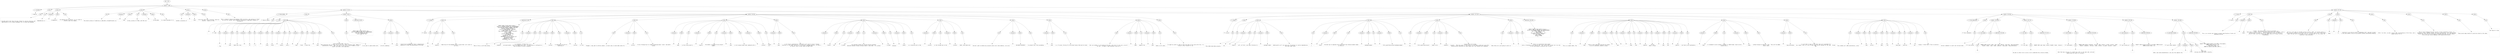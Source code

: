 digraph lpegNode {

node [fontname=Helvetica]
edge [style=dashed]

doc_0 [label="doc - 241"]


doc_0 -> { section_1}
{rank=same; section_1}

section_1 [label="section: 1-206"]


// END RANK doc_0

section_1 -> { header_2 prose_3 prose_4 prose_5 prose_6 prose_7 section_8 section_9}
{rank=same; header_2 prose_3 prose_4 prose_5 prose_6 prose_7 section_8 section_9}

header_2 [label="1 : Compiler"]

prose_3 [label="prose"]

prose_4 [label="prose"]

prose_5 [label="prose"]

prose_6 [label="prose"]

prose_7 [label="prose"]

section_8 [label="section: 21-153"]

section_9 [label="section: 207-241"]


// END RANK section_1

header_2 -> leaf_10
leaf_10  [color=Gray,shape=rectangle,fontname=Inconsolata,label="* Compiler"]
// END RANK header_2

prose_3 -> { raw_11}
{rank=same; raw_11}

raw_11 [label="raw"]


// END RANK prose_3

raw_11 -> leaf_12
leaf_12  [color=Gray,shape=rectangle,fontname=Inconsolata,label="


I decided awhile back that the best format for storing libraries and
applications is as a SQLite database full of blobs and metadata.
"]
// END RANK raw_11

prose_4 -> { raw_13 prespace_14 literal_15 raw_16}
{rank=same; raw_13 prespace_14 literal_15 raw_16}

raw_13 [label="raw"]

prespace_14 [label="prespace"]

literal_15 [label="literal"]

raw_16 [label="raw"]


// END RANK prose_4

raw_13 -> leaf_17
leaf_17  [color=Gray,shape=rectangle,fontname=Inconsolata,label="
Dependencies in"]
// END RANK raw_13

prespace_14 -> leaf_18
leaf_18  [color=Gray,shape=rectangle,fontname=Inconsolata,label=" "]
// END RANK prespace_14

literal_15 -> leaf_19
leaf_19  [color=Gray,shape=rectangle,fontname=Inconsolata,label="bridgetools"]
// END RANK literal_15

raw_16 -> leaf_20
leaf_20  [color=Gray,shape=rectangle,fontname=Inconsolata,label=" are getting out of control, so it's time to
actually make this happen.
"]
// END RANK raw_16

prose_5 -> { raw_21 prespace_22 literal_23 raw_24 prespace_25 literal_26 raw_27}
{rank=same; raw_21 prespace_22 literal_23 raw_24 prespace_25 literal_26 raw_27}

raw_21 [label="raw"]

prespace_22 [label="prespace"]

literal_23 [label="literal"]

raw_24 [label="raw"]

prespace_25 [label="prespace"]

literal_26 [label="literal"]

raw_27 [label="raw"]


// END RANK prose_5

raw_21 -> leaf_28
leaf_28  [color=Gray,shape=rectangle,fontname=Inconsolata,label="
The actual process of compiling is admirably straightforward; we"]
// END RANK raw_21

prespace_22 -> leaf_29
leaf_29  [color=Gray,shape=rectangle,fontname=Inconsolata,label=" "]
// END RANK prespace_22

literal_23 -> leaf_30
leaf_30  [color=Gray,shape=rectangle,fontname=Inconsolata,label="load"]
// END RANK literal_23

raw_24 -> leaf_31
leaf_31  [color=Gray,shape=rectangle,fontname=Inconsolata,label=" a
string, giving it a name, and then use"]
// END RANK raw_24

prespace_25 -> leaf_32
leaf_32  [color=Gray,shape=rectangle,fontname=Inconsolata,label=" "]
// END RANK prespace_25

literal_26 -> leaf_33
leaf_33  [color=Gray,shape=rectangle,fontname=Inconsolata,label="string.dump"]
// END RANK literal_26

raw_27 -> leaf_34
leaf_34  [color=Gray,shape=rectangle,fontname=Inconsolata,label=" to create bytecode of it.
"]
// END RANK raw_27

prose_6 -> { raw_35 prespace_36 literal_37 raw_38}
{rank=same; raw_35 prespace_36 literal_37 raw_38}

raw_35 [label="raw"]

prespace_36 [label="prespace"]

literal_37 [label="literal"]

raw_38 [label="raw"]


// END RANK prose_6

raw_35 -> leaf_39
leaf_39  [color=Gray,shape=rectangle,fontname=Inconsolata,label="
Another invocation of"]
// END RANK raw_35

prespace_36 -> leaf_40
leaf_40  [color=Gray,shape=rectangle,fontname=Inconsolata,label=" "]
// END RANK prespace_36

literal_37 -> leaf_41
leaf_41  [color=Gray,shape=rectangle,fontname=Inconsolata,label="load"]
// END RANK literal_37

raw_38 -> leaf_42
leaf_42  [color=Gray,shape=rectangle,fontname=Inconsolata,label=" turns this back into a function, which we
execute.  Simple as that.
"]
// END RANK raw_38

prose_7 -> { raw_43}
{rank=same; raw_43}

raw_43 [label="raw"]


// END RANK prose_7

raw_43 -> leaf_44
leaf_44  [color=Gray,shape=rectangle,fontname=Inconsolata,label="
Here I intend to design the database table structure, and continue to flesh
out the full system, while hopefully avoiding my lamentable tendency to
overspecify.

"]
// END RANK raw_43

section_8 -> { header_45 prose_46 section_47 section_48 section_49 section_50}
{rank=same; header_45 prose_46 section_47 section_48 section_49 section_50}

header_45 [label="2 : SQLite tables"]

prose_46 [label="prose"]

section_47 [label="section: 24-45"]

section_48 [label="section: 46-106"]

section_49 [label="section: 107-153"]

section_50 [label="section: 154-194"]


// END RANK section_8

header_45 -> leaf_51
leaf_51  [color=Gray,shape=rectangle,fontname=Inconsolata,label="** SQLite tables"]
// END RANK header_45

prose_46 -> { raw_52}
{rank=same; raw_52}

raw_52 [label="raw"]


// END RANK prose_46

raw_52 -> leaf_53
leaf_53  [color=Gray,shape=rectangle,fontname=Inconsolata,label="

"]
// END RANK raw_52

section_47 -> { header_54 prose_55 prose_56 codeblock_57 prose_58}
{rank=same; header_54 prose_55 prose_56 codeblock_57 prose_58}

header_54 [label="3 : code"]

prose_55 [label="prose"]

prose_56 [label="prose"]

codeblock_57 [label="code block 34-40"]

prose_58 [label="prose"]


// END RANK section_47

header_54 -> leaf_59
leaf_59  [color=Gray,shape=rectangle,fontname=Inconsolata,label="*** code"]
// END RANK header_54

prose_55 -> { raw_60 prespace_61 literal_62 raw_63 prespace_64 literal_65 raw_66 prespace_67 literal_68 raw_69 prespace_70 literal_71 raw_72 prespace_73 literal_74 raw_75 prespace_76 literal_77 raw_78}
{rank=same; raw_60 prespace_61 literal_62 raw_63 prespace_64 literal_65 raw_66 prespace_67 literal_68 raw_69 prespace_70 literal_71 raw_72 prespace_73 literal_74 raw_75 prespace_76 literal_77 raw_78}

raw_60 [label="raw"]

prespace_61 [label="prespace"]

literal_62 [label="literal"]

raw_63 [label="raw"]

prespace_64 [label="prespace"]

literal_65 [label="literal"]

raw_66 [label="raw"]

prespace_67 [label="prespace"]

literal_68 [label="literal"]

raw_69 [label="raw"]

prespace_70 [label="prespace"]

literal_71 [label="literal"]

raw_72 [label="raw"]

prespace_73 [label="prespace"]

literal_74 [label="literal"]

raw_75 [label="raw"]

prespace_76 [label="prespace"]

literal_77 [label="literal"]

raw_78 [label="raw"]


// END RANK prose_55

raw_60 -> leaf_79
leaf_79  [color=Gray,shape=rectangle,fontname=Inconsolata,label="

  The"]
// END RANK raw_60

prespace_61 -> leaf_80
leaf_80  [color=Gray,shape=rectangle,fontname=Inconsolata,label=" "]
// END RANK prespace_61

literal_62 -> leaf_81
leaf_81  [color=Gray,shape=rectangle,fontname=Inconsolata,label="code"]
// END RANK literal_62

raw_63 -> leaf_82
leaf_82  [color=Gray,shape=rectangle,fontname=Inconsolata,label=" table has a key"]
// END RANK raw_63

prespace_64 -> leaf_83
leaf_83  [color=Gray,shape=rectangle,fontname=Inconsolata,label=" "]
// END RANK prespace_64

literal_65 -> leaf_84
leaf_84  [color=Gray,shape=rectangle,fontname=Inconsolata,label="id"]
// END RANK literal_65

raw_66 -> leaf_85
leaf_85  [color=Gray,shape=rectangle,fontname=Inconsolata,label=", a"]
// END RANK raw_66

prespace_67 -> leaf_86
leaf_86  [color=Gray,shape=rectangle,fontname=Inconsolata,label=" "]
// END RANK prespace_67

literal_68 -> leaf_87
leaf_87  [color=Gray,shape=rectangle,fontname=Inconsolata,label="blob"]
// END RANK literal_68

raw_69 -> leaf_88
leaf_88  [color=Gray,shape=rectangle,fontname=Inconsolata,label=" field"]
// END RANK raw_69

prespace_70 -> leaf_89
leaf_89  [color=Gray,shape=rectangle,fontname=Inconsolata,label=" "]
// END RANK prespace_70

literal_71 -> leaf_90
leaf_90  [color=Gray,shape=rectangle,fontname=Inconsolata,label="binary"]
// END RANK literal_71

raw_72 -> leaf_91
leaf_91  [color=Gray,shape=rectangle,fontname=Inconsolata,label=", and a"]
// END RANK raw_72

prespace_73 -> leaf_92
leaf_92  [color=Gray,shape=rectangle,fontname=Inconsolata,label=""]
// END RANK prespace_73

literal_74 -> leaf_93
leaf_93  [color=Gray,shape=rectangle,fontname=Inconsolata,label="hash"]
// END RANK literal_74

raw_75 -> leaf_94
leaf_94  [color=Gray,shape=rectangle,fontname=Inconsolata,label=" field.  I think the"]
// END RANK raw_75

prespace_76 -> leaf_95
leaf_95  [color=Gray,shape=rectangle,fontname=Inconsolata,label=" "]
// END RANK prespace_76

literal_77 -> leaf_96
leaf_96  [color=Gray,shape=rectangle,fontname=Inconsolata,label="hash"]
// END RANK literal_77

raw_78 -> leaf_97
leaf_97  [color=Gray,shape=rectangle,fontname=Inconsolata,label=" field should be SHA3, just as a
best-practices sort of thing. As it turns out, after running a test, SHA512 is
substantially faster.  Now, this may or may not be true of SHA512 in pure
LuaJIT, but that's less important.
"]
// END RANK raw_78

prose_56 -> { raw_98}
{rank=same; raw_98}

raw_98 [label="raw"]


// END RANK prose_56

raw_98 -> leaf_99
leaf_99  [color=Gray,shape=rectangle,fontname=Inconsolata,label="
So we want to open/create with:
"]
// END RANK raw_98

codeblock_57 -> leaf_100
leaf_100  [color=Gray,shape=rectangle,fontname=Inconsolata,label="CREATE TABLE IF NOT EXISTS code (
   code_id INTEGER PRIMARY KEY AUTOINCREMENT,
   hash TEXT UNIQUE NOT NULL,
   binary BLOB NOT NULL
);"]
// END RANK codeblock_57

prose_58 -> { raw_101 prespace_102 literal_103 raw_104}
{rank=same; raw_101 prespace_102 literal_103 raw_104}

raw_101 [label="raw"]

prespace_102 [label="prespace"]

literal_103 [label="literal"]

raw_104 [label="raw"]


// END RANK prose_58

raw_101 -> leaf_105
leaf_105  [color=Gray,shape=rectangle,fontname=Inconsolata,label="
strictly speaking"]
// END RANK raw_101

prespace_102 -> leaf_106
leaf_106  [color=Gray,shape=rectangle,fontname=Inconsolata,label=" "]
// END RANK prespace_102

literal_103 -> leaf_107
leaf_107  [color=Gray,shape=rectangle,fontname=Inconsolata,label="blob"]
// END RANK literal_103

raw_104 -> leaf_108
leaf_108  [color=Gray,shape=rectangle,fontname=Inconsolata,label=" should also be UNIQUE but that's comparatively
expensive to check and guaranteed by the hash.

"]
// END RANK raw_104

section_48 -> { header_109 prose_110 codeblock_111 prose_112 prose_113 prose_114 prose_115 prose_116 prose_117 prose_118 prose_119 prose_120 prose_121}
{rank=same; header_109 prose_110 codeblock_111 prose_112 prose_113 prose_114 prose_115 prose_116 prose_117 prose_118 prose_119 prose_120 prose_121}

header_109 [label="3 : module"]

prose_110 [label="prose"]

codeblock_111 [label="code block 51-69"]

prose_112 [label="prose"]

prose_113 [label="prose"]

prose_114 [label="prose"]

prose_115 [label="prose"]

prose_116 [label="prose"]

prose_117 [label="prose"]

prose_118 [label="prose"]

prose_119 [label="prose"]

prose_120 [label="prose"]

prose_121 [label="prose"]


// END RANK section_48

header_109 -> leaf_122
leaf_122  [color=Gray,shape=rectangle,fontname=Inconsolata,label="*** module"]
// END RANK header_109

prose_110 -> { raw_123 prespace_124 literal_125 raw_126}
{rank=same; raw_123 prespace_124 literal_125 raw_126}

raw_123 [label="raw"]

prespace_124 [label="prespace"]

literal_125 [label="literal"]

raw_126 [label="raw"]


// END RANK prose_110

raw_123 -> leaf_127
leaf_127  [color=Gray,shape=rectangle,fontname=Inconsolata,label="

  The"]
// END RANK raw_123

prespace_124 -> leaf_128
leaf_128  [color=Gray,shape=rectangle,fontname=Inconsolata,label=" "]
// END RANK prespace_124

literal_125 -> leaf_129
leaf_129  [color=Gray,shape=rectangle,fontname=Inconsolata,label="modules"]
// END RANK literal_125

raw_126 -> leaf_130
leaf_130  [color=Gray,shape=rectangle,fontname=Inconsolata,label=" table has all the metadata about a given blob. Let's mock it
up first.
"]
// END RANK raw_126

codeblock_111 -> leaf_131
leaf_131  [color=Gray,shape=rectangle,fontname=Inconsolata,label="CREATE TABLE IF NOT EXISTS module (
   module_id INTEGER PRIMARY KEY AUTOINCREMENT,
   time DATETIME DEFAULT CURRENT_TIMESTAMP,
   snapshot INTEGER DEFAULT 1,
   version STRING DEFAULT 'SNAPSHOT',
   name STRING NOT NULL,
   type STRING DEFAULT 'luaJIT-bytecode',
   branch STRING,
   vc_hash STRING,
   project INTEGER NOT NULL,
   code INTEGER,
   FOREIGN KEY (project)
      REFERENCES project (project_id)
      ON DELETE RESTRICT
   FOREIGN KEY (code)
      REFERENCES code (code_id)
);"]
// END RANK codeblock_111

prose_112 -> { raw_132 prespace_133 literal_134 raw_135 prespace_136 literal_137 raw_138 prespace_139 literal_140 raw_141}
{rank=same; raw_132 prespace_133 literal_134 raw_135 prespace_136 literal_137 raw_138 prespace_139 literal_140 raw_141}

raw_132 [label="raw"]

prespace_133 [label="prespace"]

literal_134 [label="literal"]

raw_135 [label="raw"]

prespace_136 [label="prespace"]

literal_137 [label="literal"]

raw_138 [label="raw"]

prespace_139 [label="prespace"]

literal_140 [label="literal"]

raw_141 [label="raw"]


// END RANK prose_112

raw_132 -> leaf_142
leaf_142  [color=Gray,shape=rectangle,fontname=Inconsolata,label="
Most of this is self-describing."]
// END RANK raw_132

prespace_133 -> leaf_143
leaf_143  [color=Gray,shape=rectangle,fontname=Inconsolata,label=" "]
// END RANK prespace_133

literal_134 -> leaf_144
leaf_144  [color=Gray,shape=rectangle,fontname=Inconsolata,label="snapshot"]
// END RANK literal_134

raw_135 -> leaf_145
leaf_145  [color=Gray,shape=rectangle,fontname=Inconsolata,label=" is a boolean, if false this is a
versioned module.  We'll be adding that later, so everything is configured so
that by default we have a snapshot. "]
// END RANK raw_135

prespace_136 -> leaf_146
leaf_146  [color=Gray,shape=rectangle,fontname=Inconsolata,label=" "]
// END RANK prespace_136

literal_137 -> leaf_147
leaf_147  [color=Gray,shape=rectangle,fontname=Inconsolata,label="version"]
// END RANK literal_137

raw_138 -> leaf_148
leaf_148  [color=Gray,shape=rectangle,fontname=Inconsolata,label=" is expected to be set to
something if"]
// END RANK raw_138

prespace_139 -> leaf_149
leaf_149  [color=Gray,shape=rectangle,fontname=Inconsolata,label=" "]
// END RANK prespace_139

literal_140 -> leaf_150
leaf_150  [color=Gray,shape=rectangle,fontname=Inconsolata,label="version"]
// END RANK literal_140

raw_141 -> leaf_151
leaf_151  [color=Gray,shape=rectangle,fontname=Inconsolata,label=" is true.
"]
// END RANK raw_141

prose_113 -> { raw_152 prespace_153 literal_154 raw_155}
{rank=same; raw_152 prespace_153 literal_154 raw_155}

raw_152 [label="raw"]

prespace_153 [label="prespace"]

literal_154 [label="literal"]

raw_155 [label="raw"]


// END RANK prose_113

raw_152 -> leaf_156
leaf_156  [color=Gray,shape=rectangle,fontname=Inconsolata,label="
Thought: I may want to enforce semver, in which case it would make sense for"]
// END RANK raw_152

prespace_153 -> leaf_157
leaf_157  [color=Gray,shape=rectangle,fontname=Inconsolata,label=""]
// END RANK prespace_153

literal_154 -> leaf_158
leaf_158  [color=Gray,shape=rectangle,fontname=Inconsolata,label="version"]
// END RANK literal_154

raw_155 -> leaf_159
leaf_159  [color=Gray,shape=rectangle,fontname=Inconsolata,label=" to be a foreign key to a table containing major, minor, and patch
fields.
"]
// END RANK raw_155

prose_114 -> { prespace_160 literal_161 raw_162 prespace_163 literal_164 raw_165 prespace_166 literal_167 raw_168 prespace_169 literal_170 raw_171}
{rank=same; prespace_160 literal_161 raw_162 prespace_163 literal_164 raw_165 prespace_166 literal_167 raw_168 prespace_169 literal_170 raw_171}

prespace_160 [label="prespace"]

literal_161 [label="literal"]

raw_162 [label="raw"]

prespace_163 [label="prespace"]

literal_164 [label="literal"]

raw_165 [label="raw"]

prespace_166 [label="prespace"]

literal_167 [label="literal"]

raw_168 [label="raw"]

prespace_169 [label="prespace"]

literal_170 [label="literal"]

raw_171 [label="raw"]


// END RANK prose_114

prespace_160 -> leaf_172
leaf_172  [color=Gray,shape=rectangle,fontname=Inconsolata,label=""]
// END RANK prespace_160

literal_161 -> leaf_173
leaf_173  [color=Gray,shape=rectangle,fontname=Inconsolata,label="name"]
// END RANK literal_161

raw_162 -> leaf_174
leaf_174  [color=Gray,shape=rectangle,fontname=Inconsolata,label=" is the string used to"]
// END RANK raw_162

prespace_163 -> leaf_175
leaf_175  [color=Gray,shape=rectangle,fontname=Inconsolata,label=" "]
// END RANK prespace_163

literal_164 -> leaf_176
leaf_176  [color=Gray,shape=rectangle,fontname=Inconsolata,label="require"]
// END RANK literal_164

raw_165 -> leaf_177
leaf_177  [color=Gray,shape=rectangle,fontname=Inconsolata,label=" the module, stripped of any project
header. "]
// END RANK raw_165

prespace_166 -> leaf_178
leaf_178  [color=Gray,shape=rectangle,fontname=Inconsolata,label=" "]
// END RANK prespace_166

literal_167 -> leaf_179
leaf_179  [color=Gray,shape=rectangle,fontname=Inconsolata,label="name"]
// END RANK literal_167

raw_168 -> leaf_180
leaf_180  [color=Gray,shape=rectangle,fontname=Inconsolata,label=" is not unique except when combined with a"]
// END RANK raw_168

prespace_169 -> leaf_181
leaf_181  [color=Gray,shape=rectangle,fontname=Inconsolata,label=" "]
// END RANK prespace_169

literal_170 -> leaf_182
leaf_182  [color=Gray,shape=rectangle,fontname=Inconsolata,label="project"]
// END RANK literal_170

raw_171 -> leaf_183
leaf_183  [color=Gray,shape=rectangle,fontname=Inconsolata,label=", which
is.
"]
// END RANK raw_171

prose_115 -> { prespace_184 literal_185 raw_186}
{rank=same; prespace_184 literal_185 raw_186}

prespace_184 [label="prespace"]

literal_185 [label="literal"]

raw_186 [label="raw"]


// END RANK prose_115

prespace_184 -> leaf_187
leaf_187  [color=Gray,shape=rectangle,fontname=Inconsolata,label=""]
// END RANK prespace_184

literal_185 -> leaf_188
leaf_188  [color=Gray,shape=rectangle,fontname=Inconsolata,label="type"]
// END RANK literal_185

raw_186 -> leaf_189
leaf_189  [color=Gray,shape=rectangle,fontname=Inconsolata,label=" is for future compatibility. Eventually we'll want to store C shared
libraries in the codex, and Orb is in principle language-agnostic, so there's
no natural limit to what types we might have.
"]
// END RANK raw_186

prose_116 -> { prespace_190 literal_191 raw_192 prespace_193 literal_194 raw_195 prespace_196 literal_197 raw_198 prespace_199 literal_200 raw_201}
{rank=same; prespace_190 literal_191 raw_192 prespace_193 literal_194 raw_195 prespace_196 literal_197 raw_198 prespace_199 literal_200 raw_201}

prespace_190 [label="prespace"]

literal_191 [label="literal"]

raw_192 [label="raw"]

prespace_193 [label="prespace"]

literal_194 [label="literal"]

raw_195 [label="raw"]

prespace_196 [label="prespace"]

literal_197 [label="literal"]

raw_198 [label="raw"]

prespace_199 [label="prespace"]

literal_200 [label="literal"]

raw_201 [label="raw"]


// END RANK prose_116

prespace_190 -> leaf_202
leaf_202  [color=Gray,shape=rectangle,fontname=Inconsolata,label=""]
// END RANK prespace_190

literal_191 -> leaf_203
leaf_203  [color=Gray,shape=rectangle,fontname=Inconsolata,label="branch"]
// END RANK literal_191

raw_192 -> leaf_204
leaf_204  [color=Gray,shape=rectangle,fontname=Inconsolata,label=" and"]
// END RANK raw_192

prespace_193 -> leaf_205
leaf_205  [color=Gray,shape=rectangle,fontname=Inconsolata,label=" "]
// END RANK prespace_193

literal_194 -> leaf_206
leaf_206  [color=Gray,shape=rectangle,fontname=Inconsolata,label="vc_hash"]
// END RANK literal_194

raw_195 -> leaf_207
leaf_207  [color=Gray,shape=rectangle,fontname=Inconsolata,label=" are optional fields for version-control purposes.
Optional because release software doesn't need them.  It's called"]
// END RANK raw_195

prespace_196 -> leaf_208
leaf_208  [color=Gray,shape=rectangle,fontname=Inconsolata,label=" "]
// END RANK prespace_196

literal_197 -> leaf_209
leaf_209  [color=Gray,shape=rectangle,fontname=Inconsolata,label="vc_hash"]
// END RANK literal_197

raw_198 -> leaf_210
leaf_210  [color=Gray,shape=rectangle,fontname=Inconsolata,label="
because"]
// END RANK raw_198

prespace_199 -> leaf_211
leaf_211  [color=Gray,shape=rectangle,fontname=Inconsolata,label=" "]
// END RANK prespace_199

literal_200 -> leaf_212
leaf_212  [color=Gray,shape=rectangle,fontname=Inconsolata,label="commit"]
// END RANK literal_200

raw_201 -> leaf_213
leaf_213  [color=Gray,shape=rectangle,fontname=Inconsolata,label=" is a reserved word in SQL.
"]
// END RANK raw_201

prose_117 -> { prespace_214 literal_215 raw_216 prespace_217 literal_218 raw_219}
{rank=same; prespace_214 literal_215 raw_216 prespace_217 literal_218 raw_219}

prespace_214 [label="prespace"]

literal_215 [label="literal"]

raw_216 [label="raw"]

prespace_217 [label="prespace"]

literal_218 [label="literal"]

raw_219 [label="raw"]


// END RANK prose_117

prespace_214 -> leaf_220
leaf_220  [color=Gray,shape=rectangle,fontname=Inconsolata,label=""]
// END RANK prespace_214

literal_215 -> leaf_221
leaf_221  [color=Gray,shape=rectangle,fontname=Inconsolata,label="project"]
// END RANK literal_215

raw_216 -> leaf_222
leaf_222  [color=Gray,shape=rectangle,fontname=Inconsolata,label=" is the foreign key to the"]
// END RANK raw_216

prespace_217 -> leaf_223
leaf_223  [color=Gray,shape=rectangle,fontname=Inconsolata,label=" "]
// END RANK prespace_217

literal_218 -> leaf_224
leaf_224  [color=Gray,shape=rectangle,fontname=Inconsolata,label="project"]
// END RANK literal_218

raw_219 -> leaf_225
leaf_225  [color=Gray,shape=rectangle,fontname=Inconsolata,label=" table, described next.
"]
// END RANK raw_219

prose_118 -> { raw_226 prespace_227 literal_228 raw_229}
{rank=same; raw_226 prespace_227 literal_228 raw_229}

raw_226 [label="raw"]

prespace_227 [label="prespace"]

literal_228 [label="literal"]

raw_229 [label="raw"]


// END RANK prose_118

raw_226 -> leaf_230
leaf_230  [color=Gray,shape=rectangle,fontname=Inconsolata,label="
We don't want to delete any projects which still have modules, so we use"]
// END RANK raw_226

prespace_227 -> leaf_231
leaf_231  [color=Gray,shape=rectangle,fontname=Inconsolata,label=""]
// END RANK prespace_227

literal_228 -> leaf_232
leaf_232  [color=Gray,shape=rectangle,fontname=Inconsolata,label="ON DELETE RESTRICT"]
// END RANK literal_228

raw_229 -> leaf_233
leaf_233  [color=Gray,shape=rectangle,fontname=Inconsolata,label=" to prevent this from succeeding.
"]
// END RANK raw_229

prose_119 -> { prespace_234 literal_235 raw_236}
{rank=same; prespace_234 literal_235 raw_236}

prespace_234 [label="prespace"]

literal_235 [label="literal"]

raw_236 [label="raw"]


// END RANK prose_119

prespace_234 -> leaf_237
leaf_237  [color=Gray,shape=rectangle,fontname=Inconsolata,label=""]
// END RANK prespace_234

literal_235 -> leaf_238
leaf_238  [color=Gray,shape=rectangle,fontname=Inconsolata,label="code"]
// END RANK literal_235

raw_236 -> leaf_239
leaf_239  [color=Gray,shape=rectangle,fontname=Inconsolata,label=" is, of course, the key for the actual binary blob and its hash.
"]
// END RANK raw_236

prose_120 -> { raw_240 prespace_241 literal_242 raw_243 prespace_244 literal_245 raw_246}
{rank=same; raw_240 prespace_241 literal_242 raw_243 prespace_244 literal_245 raw_246}

raw_240 [label="raw"]

prespace_241 [label="prespace"]

literal_242 [label="literal"]

raw_243 [label="raw"]

prespace_244 [label="prespace"]

literal_245 [label="literal"]

raw_246 [label="raw"]


// END RANK prose_120

raw_240 -> leaf_247
leaf_247  [color=Gray,shape=rectangle,fontname=Inconsolata,label="
Not sure whether to de-normalize the hash, and since I'm not sure, we won't
for now.  It doesn't seem necessary since we'll"]
// END RANK raw_240

prespace_241 -> leaf_248
leaf_248  [color=Gray,shape=rectangle,fontname=Inconsolata,label=" "]
// END RANK prespace_241

literal_242 -> leaf_249
leaf_249  [color=Gray,shape=rectangle,fontname=Inconsolata,label="JOIN"]
// END RANK literal_242

raw_243 -> leaf_250
leaf_250  [color=Gray,shape=rectangle,fontname=Inconsolata,label=" against the"]
// END RANK raw_243

prespace_244 -> leaf_251
leaf_251  [color=Gray,shape=rectangle,fontname=Inconsolata,label=" "]
// END RANK prespace_244

literal_245 -> leaf_252
leaf_252  [color=Gray,shape=rectangle,fontname=Inconsolata,label="code"]
// END RANK literal_245

raw_246 -> leaf_253
leaf_253  [color=Gray,shape=rectangle,fontname=Inconsolata,label="
table in all cases.
"]
// END RANK raw_246

prose_121 -> { raw_254}
{rank=same; raw_254}

raw_254 [label="raw"]


// END RANK prose_121

raw_254 -> leaf_255
leaf_255  [color=Gray,shape=rectangle,fontname=Inconsolata,label="
It might be useful to add at least the hash of the source Orb file, I'm
trying to stay focused for now.

"]
// END RANK raw_254

section_49 -> { header_256 prose_257 prose_258 prose_259 prose_260 prose_261 codeblock_262 prose_263 prose_264 prose_265 prose_266}
{rank=same; header_256 prose_257 prose_258 prose_259 prose_260 prose_261 codeblock_262 prose_263 prose_264 prose_265 prose_266}

header_256 [label="3 : project"]

prose_257 [label="prose"]

prose_258 [label="prose"]

prose_259 [label="prose"]

prose_260 [label="prose"]

prose_261 [label="prose"]

codeblock_262 [label="code block 126-136"]

prose_263 [label="prose"]

prose_264 [label="prose"]

prose_265 [label="prose"]

prose_266 [label="prose"]


// END RANK section_49

header_256 -> leaf_267
leaf_267  [color=Gray,shape=rectangle,fontname=Inconsolata,label="*** project"]
// END RANK header_256

prose_257 -> { raw_268}
{rank=same; raw_268}

raw_268 [label="raw"]


// END RANK prose_257

raw_268 -> leaf_269
leaf_269  [color=Gray,shape=rectangle,fontname=Inconsolata,label="

This table describes projects.
"]
// END RANK raw_268

prose_258 -> { raw_270 prespace_271 literal_272 raw_273 prespace_274 literal_275 raw_276}
{rank=same; raw_270 prespace_271 literal_272 raw_273 prespace_274 literal_275 raw_276}

raw_270 [label="raw"]

prespace_271 [label="prespace"]

literal_272 [label="literal"]

raw_273 [label="raw"]

prespace_274 [label="prespace"]

literal_275 [label="literal"]

raw_276 [label="raw"]


// END RANK prose_258

raw_270 -> leaf_277
leaf_277  [color=Gray,shape=rectangle,fontname=Inconsolata,label="
Our"]
// END RANK raw_270

prespace_271 -> leaf_278
leaf_278  [color=Gray,shape=rectangle,fontname=Inconsolata,label=" "]
// END RANK prespace_271

literal_272 -> leaf_279
leaf_279  [color=Gray,shape=rectangle,fontname=Inconsolata,label="require"]
// END RANK literal_272

raw_273 -> leaf_280
leaf_280  [color=Gray,shape=rectangle,fontname=Inconsolata,label=" will, at first, just add a function to"]
// END RANK raw_273

prespace_274 -> leaf_281
leaf_281  [color=Gray,shape=rectangle,fontname=Inconsolata,label=" "]
// END RANK prespace_274

literal_275 -> leaf_282
leaf_282  [color=Gray,shape=rectangle,fontname=Inconsolata,label="package.loader"]
// END RANK literal_275

raw_276 -> leaf_283
leaf_283  [color=Gray,shape=rectangle,fontname=Inconsolata,label=".
Additionally we'll use some sort of manifest to resolve dependencies,
but that comes later.
"]
// END RANK raw_276

prose_259 -> { raw_284 prespace_285 italic_286 raw_287 prespace_288 literal_289 raw_290 prespace_291 literal_292 raw_293}
{rank=same; raw_284 prespace_285 italic_286 raw_287 prespace_288 literal_289 raw_290 prespace_291 literal_292 raw_293}

raw_284 [label="raw"]

prespace_285 [label="prespace"]

italic_286 [label="italic"]

raw_287 [label="raw"]

prespace_288 [label="prespace"]

literal_289 [label="literal"]

raw_290 [label="raw"]

prespace_291 [label="prespace"]

literal_292 [label="literal"]

raw_293 [label="raw"]


// END RANK prose_259

raw_284 -> leaf_294
leaf_294  [color=Gray,shape=rectangle,fontname=Inconsolata,label="
I"]
// END RANK raw_284

prespace_285 -> leaf_295
leaf_295  [color=Gray,shape=rectangle,fontname=Inconsolata,label=" "]
// END RANK prespace_285

italic_286 -> leaf_296
leaf_296  [color=Gray,shape=rectangle,fontname=Inconsolata,label="think"]
// END RANK italic_286

raw_287 -> leaf_297
leaf_297  [color=Gray,shape=rectangle,fontname=Inconsolata,label=" the best way to separate fully-qualified from relative module names
is like so:"]
// END RANK raw_287

prespace_288 -> leaf_298
leaf_298  [color=Gray,shape=rectangle,fontname=Inconsolata,label=" "]
// END RANK prespace_288

literal_289 -> leaf_299
leaf_299  [color=Gray,shape=rectangle,fontname=Inconsolata,label="modname/submod"]
// END RANK literal_289

raw_290 -> leaf_300
leaf_300  [color=Gray,shape=rectangle,fontname=Inconsolata,label=","]
// END RANK raw_290

prespace_291 -> leaf_301
leaf_301  [color=Gray,shape=rectangle,fontname=Inconsolata,label=" "]
// END RANK prespace_291

literal_292 -> leaf_302
leaf_302  [color=Gray,shape=rectangle,fontname=Inconsolata,label="fully.qualified.project:modname/submod"]
// END RANK literal_292

raw_293 -> leaf_303
leaf_303  [color=Gray,shape=rectangle,fontname=Inconsolata,label=".
"]
// END RANK raw_293

prose_260 -> { raw_304 prespace_305 literal_306 raw_307 prespace_308 bold_309 raw_310}
{rank=same; raw_304 prespace_305 literal_306 raw_307 prespace_308 bold_309 raw_310}

raw_304 [label="raw"]

prespace_305 [label="prespace"]

literal_306 [label="literal"]

raw_307 [label="raw"]

prespace_308 [label="prespace"]

bold_309 [label="bold"]

raw_310 [label="raw"]


// END RANK prose_260

raw_304 -> leaf_311
leaf_311  [color=Gray,shape=rectangle,fontname=Inconsolata,label="
Any"]
// END RANK raw_304

prespace_305 -> leaf_312
leaf_312  [color=Gray,shape=rectangle,fontname=Inconsolata,label=" "]
// END RANK prespace_305

literal_306 -> leaf_313
leaf_313  [color=Gray,shape=rectangle,fontname=Inconsolata,label="fully.qualified.project"]
// END RANK literal_306

raw_307 -> leaf_314
leaf_314  [color=Gray,shape=rectangle,fontname=Inconsolata,label=" needs to be"]
// END RANK raw_307

prespace_308 -> leaf_315
leaf_315  [color=Gray,shape=rectangle,fontname=Inconsolata,label=" "]
// END RANK prespace_308

bold_309 -> leaf_316
leaf_316  [color=Gray,shape=rectangle,fontname=Inconsolata,label="globally"]
// END RANK bold_309

raw_310 -> leaf_317
leaf_317  [color=Gray,shape=rectangle,fontname=Inconsolata,label=" unique across all bridge
projects.  There has never in the history of ever been a good way to do this.
Having project manifests at least keeps this from leaking into codebases.
"]
// END RANK raw_310

prose_261 -> { raw_318 prespace_319 literal_320 raw_321}
{rank=same; raw_318 prespace_319 literal_320 raw_321}

raw_318 [label="raw"]

prespace_319 [label="prespace"]

literal_320 [label="literal"]

raw_321 [label="raw"]


// END RANK prose_261

raw_318 -> leaf_322
leaf_322  [color=Gray,shape=rectangle,fontname=Inconsolata,label="
Note that we're just going to split on"]
// END RANK raw_318

prespace_319 -> leaf_323
leaf_323  [color=Gray,shape=rectangle,fontname=Inconsolata,label=" "]
// END RANK prespace_319

literal_320 -> leaf_324
leaf_324  [color=Gray,shape=rectangle,fontname=Inconsolata,label=":"]
// END RANK literal_320

raw_321 -> leaf_325
leaf_325  [color=Gray,shape=rectangle,fontname=Inconsolata,label=", there's no expectation that either
side is formatted in any special way.  Any \"valid utf8\" except let's be real,
I'm not even going to sanitize your string...
"]
// END RANK raw_321

codeblock_262 -> leaf_326
leaf_326  [color=Gray,shape=rectangle,fontname=Inconsolata,label="CREATE TABLE IF NOT EXISTS project (
   project_id INTEGER PRIMARY KEY AUTOINCREMENT,
   name STRING UNIQUE NOT NULL,
   repo STRING,
   repo_type STRING DEFAULT 'git',
   repo_alternates STRING,
   home STRING,
   website STRING
);"]
// END RANK codeblock_262

prose_263 -> { raw_327 prespace_328 literal_329 raw_330 prespace_331 literal_332 raw_333 prespace_334 literal_335 raw_336 prespace_337 literal_338 raw_339 prespace_340 literal_341 raw_342 prespace_343 literal_344 raw_345}
{rank=same; raw_327 prespace_328 literal_329 raw_330 prespace_331 literal_332 raw_333 prespace_334 literal_335 raw_336 prespace_337 literal_338 raw_339 prespace_340 literal_341 raw_342 prespace_343 literal_344 raw_345}

raw_327 [label="raw"]

prespace_328 [label="prespace"]

literal_329 [label="literal"]

raw_330 [label="raw"]

prespace_331 [label="prespace"]

literal_332 [label="literal"]

raw_333 [label="raw"]

prespace_334 [label="prespace"]

literal_335 [label="literal"]

raw_336 [label="raw"]

prespace_337 [label="prespace"]

literal_338 [label="literal"]

raw_339 [label="raw"]

prespace_340 [label="prespace"]

literal_341 [label="literal"]

raw_342 [label="raw"]

prespace_343 [label="prespace"]

literal_344 [label="literal"]

raw_345 [label="raw"]


// END RANK prose_263

raw_327 -> leaf_346
leaf_346  [color=Gray,shape=rectangle,fontname=Inconsolata,label="
This is a simple table. The"]
// END RANK raw_327

prespace_328 -> leaf_347
leaf_347  [color=Gray,shape=rectangle,fontname=Inconsolata,label=" "]
// END RANK prespace_328

literal_329 -> leaf_348
leaf_348  [color=Gray,shape=rectangle,fontname=Inconsolata,label="name"]
// END RANK literal_329

raw_330 -> leaf_349
leaf_349  [color=Gray,shape=rectangle,fontname=Inconsolata,label=" field is most important and must be unique,
as we've indicated, globally unique."]
// END RANK raw_330

prespace_331 -> leaf_350
leaf_350  [color=Gray,shape=rectangle,fontname=Inconsolata,label=" "]
// END RANK prespace_331

literal_332 -> leaf_351
leaf_351  [color=Gray,shape=rectangle,fontname=Inconsolata,label="repo"]
// END RANK literal_332

raw_333 -> leaf_352
leaf_352  [color=Gray,shape=rectangle,fontname=Inconsolata,label=","]
// END RANK raw_333

prespace_334 -> leaf_353
leaf_353  [color=Gray,shape=rectangle,fontname=Inconsolata,label=" "]
// END RANK prespace_334

literal_335 -> leaf_354
leaf_354  [color=Gray,shape=rectangle,fontname=Inconsolata,label="home"]
// END RANK literal_335

raw_336 -> leaf_355
leaf_355  [color=Gray,shape=rectangle,fontname=Inconsolata,label=", and"]
// END RANK raw_336

prespace_337 -> leaf_356
leaf_356  [color=Gray,shape=rectangle,fontname=Inconsolata,label=" "]
// END RANK prespace_337

literal_338 -> leaf_357
leaf_357  [color=Gray,shape=rectangle,fontname=Inconsolata,label="website"]
// END RANK literal_338

raw_339 -> leaf_358
leaf_358  [color=Gray,shape=rectangle,fontname=Inconsolata,label=" are all
URIs; I think"]
// END RANK raw_339

prespace_340 -> leaf_359
leaf_359  [color=Gray,shape=rectangle,fontname=Inconsolata,label=" "]
// END RANK prespace_340

literal_341 -> leaf_360
leaf_360  [color=Gray,shape=rectangle,fontname=Inconsolata,label="repo"]
// END RANK literal_341

raw_342 -> leaf_361
leaf_361  [color=Gray,shape=rectangle,fontname=Inconsolata,label=" and"]
// END RANK raw_342

prespace_343 -> leaf_362
leaf_362  [color=Gray,shape=rectangle,fontname=Inconsolata,label=" "]
// END RANK prespace_343

literal_344 -> leaf_363
leaf_363  [color=Gray,shape=rectangle,fontname=Inconsolata,label="website"]
// END RANK literal_344

raw_345 -> leaf_364
leaf_364  [color=Gray,shape=rectangle,fontname=Inconsolata,label=" are fairly self-explanatory.
"]
// END RANK raw_345

prose_264 -> { prespace_365 literal_366 raw_367 prespace_368 literal_369 raw_370}
{rank=same; prespace_365 literal_366 raw_367 prespace_368 literal_369 raw_370}

prespace_365 [label="prespace"]

literal_366 [label="literal"]

raw_367 [label="raw"]

prespace_368 [label="prespace"]

literal_369 [label="literal"]

raw_370 [label="raw"]


// END RANK prose_264

prespace_365 -> leaf_371
leaf_371  [color=Gray,shape=rectangle,fontname=Inconsolata,label=""]
// END RANK prespace_365

literal_366 -> leaf_372
leaf_372  [color=Gray,shape=rectangle,fontname=Inconsolata,label="home"]
// END RANK literal_366

raw_367 -> leaf_373
leaf_373  [color=Gray,shape=rectangle,fontname=Inconsolata,label=" is intended to serve content, probably in JSON format, which can be
placed into a"]
// END RANK raw_367

prespace_368 -> leaf_374
leaf_374  [color=Gray,shape=rectangle,fontname=Inconsolata,label=" "]
// END RANK prespace_368

literal_369 -> leaf_375
leaf_375  [color=Gray,shape=rectangle,fontname=Inconsolata,label="codex"]
// END RANK literal_369

raw_370 -> leaf_376
leaf_376  [color=Gray,shape=rectangle,fontname=Inconsolata,label=" without having to compile a repo.  This will be added
(much) later.
"]
// END RANK raw_370

prose_265 -> { prespace_377 literal_378 raw_379}
{rank=same; prespace_377 literal_378 raw_379}

prespace_377 [label="prespace"]

literal_378 [label="literal"]

raw_379 [label="raw"]


// END RANK prose_265

prespace_377 -> leaf_380
leaf_380  [color=Gray,shape=rectangle,fontname=Inconsolata,label=""]
// END RANK prespace_377

literal_378 -> leaf_381
leaf_381  [color=Gray,shape=rectangle,fontname=Inconsolata,label="repo_alternates"]
// END RANK literal_378

raw_379 -> leaf_382
leaf_382  [color=Gray,shape=rectangle,fontname=Inconsolata,label=" is just what it says: if the main repo isn't available for
any reason, this is a list of URIs which can be checked for the repo.  Format
TBD.
"]
// END RANK raw_379

prose_266 -> { raw_383 prespace_384 literal_385 raw_386 prespace_387 literal_388 raw_389 prespace_390 literal_391 raw_392 prespace_393 literal_394 raw_395}
{rank=same; raw_383 prespace_384 literal_385 raw_386 prespace_387 literal_388 raw_389 prespace_390 literal_391 raw_392 prespace_393 literal_394 raw_395}

raw_383 [label="raw"]

prespace_384 [label="prespace"]

literal_385 [label="literal"]

raw_386 [label="raw"]

prespace_387 [label="prespace"]

literal_388 [label="literal"]

raw_389 [label="raw"]

prespace_390 [label="prespace"]

literal_391 [label="literal"]

raw_392 [label="raw"]

prespace_393 [label="prespace"]

literal_394 [label="literal"]

raw_395 [label="raw"]


// END RANK prose_266

raw_383 -> leaf_396
leaf_396  [color=Gray,shape=rectangle,fontname=Inconsolata,label="
This scheme isn't 100% satisfactory, since"]
// END RANK raw_383

prespace_384 -> leaf_397
leaf_397  [color=Gray,shape=rectangle,fontname=Inconsolata,label=" "]
// END RANK prespace_384

literal_385 -> leaf_398
leaf_398  [color=Gray,shape=rectangle,fontname=Inconsolata,label="repo"]
// END RANK literal_385

raw_386 -> leaf_399
leaf_399  [color=Gray,shape=rectangle,fontname=Inconsolata,label=" can be"]
// END RANK raw_386

prespace_387 -> leaf_400
leaf_400  [color=Gray,shape=rectangle,fontname=Inconsolata,label=" "]
// END RANK prespace_387

literal_388 -> leaf_401
leaf_401  [color=Gray,shape=rectangle,fontname=Inconsolata,label="NULL"]
// END RANK literal_388

raw_389 -> leaf_402
leaf_402  [color=Gray,shape=rectangle,fontname=Inconsolata,label=", but"]
// END RANK raw_389

prespace_390 -> leaf_403
leaf_403  [color=Gray,shape=rectangle,fontname=Inconsolata,label=""]
// END RANK prespace_390

literal_391 -> leaf_404
leaf_404  [color=Gray,shape=rectangle,fontname=Inconsolata,label="repo_type"]
// END RANK literal_391

raw_392 -> leaf_405
leaf_405  [color=Gray,shape=rectangle,fontname=Inconsolata,label=" would be"]
// END RANK raw_392

prespace_393 -> leaf_406
leaf_406  [color=Gray,shape=rectangle,fontname=Inconsolata,label=" "]
// END RANK prespace_393

literal_394 -> leaf_407
leaf_407  [color=Gray,shape=rectangle,fontname=Inconsolata,label="git"]
// END RANK literal_394

raw_395 -> leaf_408
leaf_408  [color=Gray,shape=rectangle,fontname=Inconsolata,label=" anyway. I think that's fine in practice.

"]
// END RANK raw_395

section_50 -> { header_409 prose_410 section_411 section_412 section_413 section_414 section_415}
{rank=same; header_409 prose_410 section_411 section_412 section_413 section_414 section_415}

header_409 [label="3 : SQL statements"]

prose_410 [label="prose"]

section_411 [label="section: 159-166"]

section_412 [label="section: 167-175"]

section_413 [label="section: 176-186"]

section_414 [label="section: 187-194"]

section_415 [label="section: 195-206"]


// END RANK section_50

header_409 -> leaf_416
leaf_416  [color=Gray,shape=rectangle,fontname=Inconsolata,label="*** SQL statements"]
// END RANK header_409

prose_410 -> { raw_417}
{rank=same; raw_417}

raw_417 [label="raw"]


// END RANK prose_410

raw_417 -> leaf_418
leaf_418  [color=Gray,shape=rectangle,fontname=Inconsolata,label="

Various commands to insert and retrieve data.

"]
// END RANK raw_417

section_411 -> { header_419 prose_420 codeblock_421}
{rank=same; header_419 prose_420 codeblock_421}

header_419 [label="4 : new project"]

prose_420 [label="prose"]

codeblock_421 [label="code block 161-164"]


// END RANK section_411

header_419 -> leaf_422
leaf_422  [color=Gray,shape=rectangle,fontname=Inconsolata,label="**** new project"]
// END RANK header_419

prose_420 -> { raw_423}
{rank=same; raw_423}

raw_423 [label="raw"]


// END RANK prose_420

raw_423 -> leaf_424
leaf_424  [color=Gray,shape=rectangle,fontname=Inconsolata,label="
"]
// END RANK raw_423

codeblock_421 -> leaf_425
leaf_425  [color=Gray,shape=rectangle,fontname=Inconsolata,label="INSERT INTO project (name, repo, home, website, repo_type, repo_alternates)
VALUES (:name, :repo, :home, :website, :repo_type, :repo_alternates);"]
// END RANK codeblock_421

section_412 -> { header_426 prose_427 codeblock_428}
{rank=same; header_426 prose_427 codeblock_428}

header_426 [label="4 : new code"]

prose_427 [label="prose"]

codeblock_428 [label="code block 171-173"]


// END RANK section_412

header_426 -> leaf_429
leaf_429  [color=Gray,shape=rectangle,fontname=Inconsolata,label="**** new code"]
// END RANK header_426

prose_427 -> { raw_430}
{rank=same; raw_430}

raw_430 [label="raw"]


// END RANK prose_427

raw_430 -> leaf_431
leaf_431  [color=Gray,shape=rectangle,fontname=Inconsolata,label="

We want to check first to see if we've committed this version already.
"]
// END RANK raw_430

codeblock_428 -> leaf_432
leaf_432  [color=Gray,shape=rectangle,fontname=Inconsolata,label="INSERT INTO code (hash, binary) VALUES (:hash, :binary);"]
// END RANK codeblock_428

section_413 -> { header_433 prose_434 codeblock_435}
{rank=same; header_433 prose_434 codeblock_435}

header_433 [label="4 : add module"]

prose_434 [label="prose"]

codeblock_435 [label="code block 181-184"]


// END RANK section_413

header_433 -> leaf_436
leaf_436  [color=Gray,shape=rectangle,fontname=Inconsolata,label="**** add module"]
// END RANK header_433

prose_434 -> { raw_437}
{rank=same; raw_437}

raw_437 [label="raw"]


// END RANK prose_434

raw_437 -> leaf_438
leaf_438  [color=Gray,shape=rectangle,fontname=Inconsolata,label="

  Note that many versions of a module may refer to the same code, and each
module must be a part of a project.
"]
// END RANK raw_437

codeblock_435 -> leaf_439
leaf_439  [color=Gray,shape=rectangle,fontname=Inconsolata,label="INSERT INTO module (snapshot, version, name, branch, vc_hash, project, code)
VALUES (:snapshot, :version, :name, :branch, :vc_hash, :project, :code);"]
// END RANK codeblock_435

section_414 -> { header_440 prose_441 codeblock_442}
{rank=same; header_440 prose_441 codeblock_442}

header_440 [label="4 : get project_id"]

prose_441 [label="prose"]

codeblock_442 [label="code block 189-192"]


// END RANK section_414

header_440 -> leaf_443
leaf_443  [color=Gray,shape=rectangle,fontname=Inconsolata,label="**** get project_id"]
// END RANK header_440

prose_441 -> { raw_444}
{rank=same; raw_444}

raw_444 [label="raw"]


// END RANK prose_441

raw_444 -> leaf_445
leaf_445  [color=Gray,shape=rectangle,fontname=Inconsolata,label="
"]
// END RANK raw_444

codeblock_442 -> leaf_446
leaf_446  [color=Gray,shape=rectangle,fontname=Inconsolata,label="SELECT (CAST project.project_id AS REAL) FROM project
WHERE project.name = %s;"]
// END RANK codeblock_442

section_415 -> { header_447 prose_448 codeblock_449}
{rank=same; header_447 prose_448 codeblock_449}

header_447 [label="4 : get latest module"]

prose_448 [label="prose"]

codeblock_449 [label="code block 200-205"]


// END RANK section_415

header_447 -> leaf_450
leaf_450  [color=Gray,shape=rectangle,fontname=Inconsolata,label="**** get latest module"]
// END RANK header_447

prose_448 -> { raw_451 prespace_452 literal_453 raw_454}
{rank=same; raw_451 prespace_452 literal_453 raw_454}

raw_451 [label="raw"]

prespace_452 [label="prespace"]

literal_453 [label="literal"]

raw_454 [label="raw"]


// END RANK prose_448

raw_451 -> leaf_455
leaf_455  [color=Gray,shape=rectangle,fontname=Inconsolata,label="

When I get some documentation I can join this against the"]
// END RANK raw_451

prespace_452 -> leaf_456
leaf_456  [color=Gray,shape=rectangle,fontname=Inconsolata,label=" "]
// END RANK prespace_452

literal_453 -> leaf_457
leaf_457  [color=Gray,shape=rectangle,fontname=Inconsolata,label="code"]
// END RANK literal_453

raw_454 -> leaf_458
leaf_458  [color=Gray,shape=rectangle,fontname=Inconsolata,label=" table and
retrieve the code itself, directly.
"]
// END RANK raw_454

codeblock_449 -> leaf_459
leaf_459  [color=Gray,shape=rectangle,fontname=Inconsolata,label="SELECT (CAST module.module_id AS REAL) from module
WHERE module.project = %d
   AND module.name = %s
ORDER BY module.time DESC LIMIT 1;"]
// END RANK codeblock_449

section_9 -> { header_460 prose_461 prose_462 prose_463 prose_464 prose_465 prose_466 prose_467}
{rank=same; header_460 prose_461 prose_462 prose_463 prose_464 prose_465 prose_466 prose_467}

header_460 [label="2 : Future"]

prose_461 [label="prose"]

prose_462 [label="prose"]

prose_463 [label="prose"]

prose_464 [label="prose"]

prose_465 [label="prose"]

prose_466 [label="prose"]

prose_467 [label="prose"]


// END RANK section_9

header_460 -> leaf_468
leaf_468  [color=Gray,shape=rectangle,fontname=Inconsolata,label="** Future"]
// END RANK header_460

prose_461 -> { raw_469 prespace_470 literal_471 raw_472}
{rank=same; raw_469 prespace_470 literal_471 raw_472}

raw_469 [label="raw"]

prespace_470 [label="prespace"]

literal_471 [label="literal"]

raw_472 [label="raw"]


// END RANK prose_461

raw_469 -> leaf_473
leaf_473  [color=Gray,shape=rectangle,fontname=Inconsolata,label="

  This is an initial and (almost) minimal specification of what will
eventually be the"]
// END RANK raw_469

prespace_470 -> leaf_474
leaf_474  [color=Gray,shape=rectangle,fontname=Inconsolata,label=" "]
// END RANK prespace_470

literal_471 -> leaf_475
leaf_475  [color=Gray,shape=rectangle,fontname=Inconsolata,label="codex"]
// END RANK literal_471

raw_472 -> leaf_476
leaf_476  [color=Gray,shape=rectangle,fontname=Inconsolata,label=" format.  One thing Orb is trying to do better, is
that there is always a bunch of metadata associated with codebases, and no
obvious place to store it.  We're compelled to think of code as a
pile-of-files, and this breaks down badly when we're doing literate
programming.
"]
// END RANK raw_472

prose_462 -> { raw_477}
{rank=same; raw_477}

raw_477 [label="raw"]


// END RANK prose_462

raw_477 -> leaf_478
leaf_478  [color=Gray,shape=rectangle,fontname=Inconsolata,label="
Nor do I just want to recreate version control, badly. At various points in
this journey I wanted to use fossil-scm as a library, and I still think that's
about the best way to do things, but it's not practical for now, given the
resources I have available.
"]
// END RANK raw_477

prose_463 -> { raw_479 prespace_480 italic_481 raw_482}
{rank=same; raw_479 prespace_480 italic_481 raw_482}

raw_479 [label="raw"]

prespace_480 [label="prespace"]

italic_481 [label="italic"]

raw_482 [label="raw"]


// END RANK prose_463

raw_479 -> leaf_483
leaf_483  [color=Gray,shape=rectangle,fontname=Inconsolata,label="
What"]
// END RANK raw_479

prespace_480 -> leaf_484
leaf_484  [color=Gray,shape=rectangle,fontname=Inconsolata,label=" "]
// END RANK prespace_480

italic_481 -> leaf_485
leaf_485  [color=Gray,shape=rectangle,fontname=Inconsolata,label="is"]
// END RANK italic_481

raw_482 -> leaf_486
leaf_486  [color=Gray,shape=rectangle,fontname=Inconsolata,label=" practical is to solve my case of dependency hell, and get to where
I can use my REPL on any of my projects without everything breaking.
"]
// END RANK raw_482

prose_464 -> { raw_487}
{rank=same; raw_487}

raw_487 [label="raw"]


// END RANK prose_464

raw_487 -> leaf_488
leaf_488  [color=Gray,shape=rectangle,fontname=Inconsolata,label="
After I do that, we want a native HTML representation of Orb files, and a
simple server for it.
"]
// END RANK raw_487

prose_465 -> { raw_489}
{rank=same; raw_489}

raw_489 [label="raw"]


// END RANK prose_465

raw_489 -> leaf_490
leaf_490  [color=Gray,shape=rectangle,fontname=Inconsolata,label="
Then we start breaking the most serious current limitation of Orb: it's
basically a fancy comment system, from Lua's perspective.  The load-and-dump
scheme does strip all the extraneous whitespace and keep the line numbers,
but we do want source mapping, which generalizes better.
"]
// END RANK raw_489

prose_466 -> { raw_491}
{rank=same; raw_491}

raw_491 [label="raw"]


// END RANK prose_466

raw_491 -> leaf_492
leaf_492  [color=Gray,shape=rectangle,fontname=Inconsolata,label="
Those source maps should of course be stored in the codex.
"]
// END RANK raw_491

prose_467 -> { raw_493}
{rank=same; raw_493}

raw_493 [label="raw"]


// END RANK prose_467

raw_493 -> leaf_494
leaf_494  [color=Gray,shape=rectangle,fontname=Inconsolata,label="
One leap at a time.






"]
// END RANK raw_493


}
